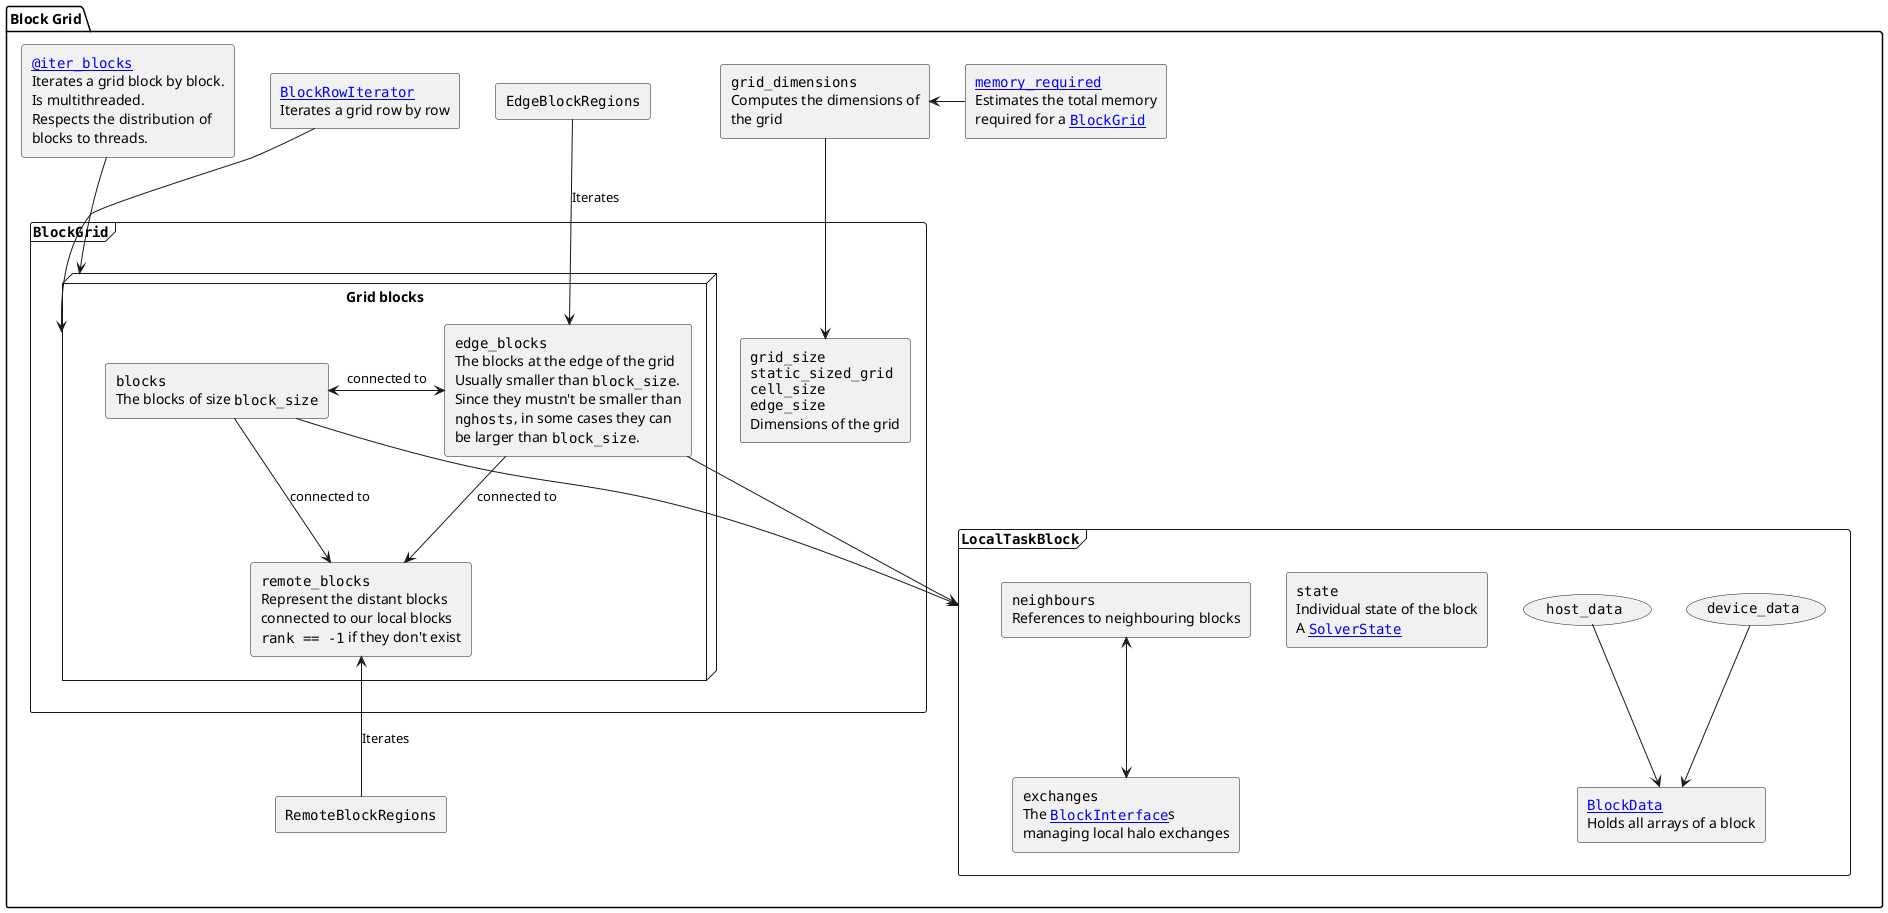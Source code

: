 @startuml Armon.jl#block_grid

<style>
.mpi {
  BackGroundColor #22ccaa
  LineThickness 1
  LineColor black
}

.pause {
  BackGroundColor #ee1100
  LineThickness 1
  LineColor black
}
</style>

package "Block Grid" as pkg_block_grid {
    frame """BlockGrid""" as block_grid {

        node "Grid blocks" as grid_blocks {
            rectangle block_grid_blocks [
                ""blocks""
                The blocks of size ""block_size""
            ]
            rectangle block_grid_edge_blocks [
                ""edge_blocks""
                The blocks at the edge of the grid
                Usually smaller than ""block_size"".
                Since they mustn't be smaller than
                ""nghosts"", in some cases they can
                be larger than ""block_size"".
            ]
            rectangle block_grid_remote_blocks [
                ""remote_blocks""
                Represent the distant blocks
                connected to our local blocks
                ""rank == -1"" if they don't exist
            ]
        }

        rectangle block_grid_dims [
            ""grid_size""
            ""static_sized_grid""
            ""cell_size""
            ""edge_size""
            Dimensions of the grid
        ]

        block_grid_blocks --> block_grid_remote_blocks : connected to
        block_grid_edge_blocks --> block_grid_remote_blocks : connected to
        block_grid_blocks <-> block_grid_edge_blocks : connected to
    }

    rectangle block_grid_dimensions [
        ""grid_dimensions""
        Computes the dimensions of
        the grid
    ]

    rectangle block_grid_mem_required [
        ""[["[`memory_required`](@ref)" memory_required]]""
        Estimates the total memory
        required for a ""[["[`BlockGrid`](@ref)" BlockGrid]]""
    ]

    rectangle """RemoteBlockRegions""" as block_grid_RemoteBlockRegions
    rectangle """EdgeBlockRegions""" as block_grid_EdgeBlockRegions

    block_grid_dimensions --> block_grid_dims
    block_grid_dimensions <- block_grid_mem_required

    frame """LocalTaskBlock""" as local_task_block {
        usecase """device_data""" as local_task_block_device_data
        usecase """host_data""" as local_task_block_host_data

        rectangle local_task_block_data [
            ""[["[`BlockData`](@ref)" BlockData]]""
            Holds all arrays of a block
        ]

        rectangle local_task_block_state [
            ""state""
            Individual state of the block
            A ""[["[`SolverState`](@ref)" SolverState]]""
        ]

        rectangle local_task_block_neighbours [
            ""neighbours""
            References to neighbouring blocks
        ]

        rectangle local_task_block_exchanges [
            ""exchanges""
            The ""[["[`BlockInterface`](@ref)" BlockInterface]]""s
            managing local halo exchanges
        ]

        local_task_block_neighbours <--> local_task_block_exchanges

        local_task_block_device_data --> local_task_block_data
        local_task_block_host_data --> local_task_block_data
    }

    rectangle block_grid_row_iterator [
        ""[["[`BlockRowIterator`](@ref)" BlockRowIterator]]""
        Iterates a grid row by row
    ]

    rectangle block_grid_iter_blocks [
        ""[["[`@iter_blocks`](@ref)" @iter_blocks]]""
        Iterates a grid block by block.
        Is multithreaded.
        Respects the distribution of
        blocks to threads.
    ]

    block_grid_RemoteBlockRegions -up-> block_grid_remote_blocks : Iterates
    block_grid_EdgeBlockRegions -down-> block_grid_edge_blocks : Iterates
    block_grid_row_iterator --> grid_blocks
    block_grid_iter_blocks --> grid_blocks

    block_grid_blocks --> local_task_block
    block_grid_edge_blocks --> local_task_block
}

@enduml
